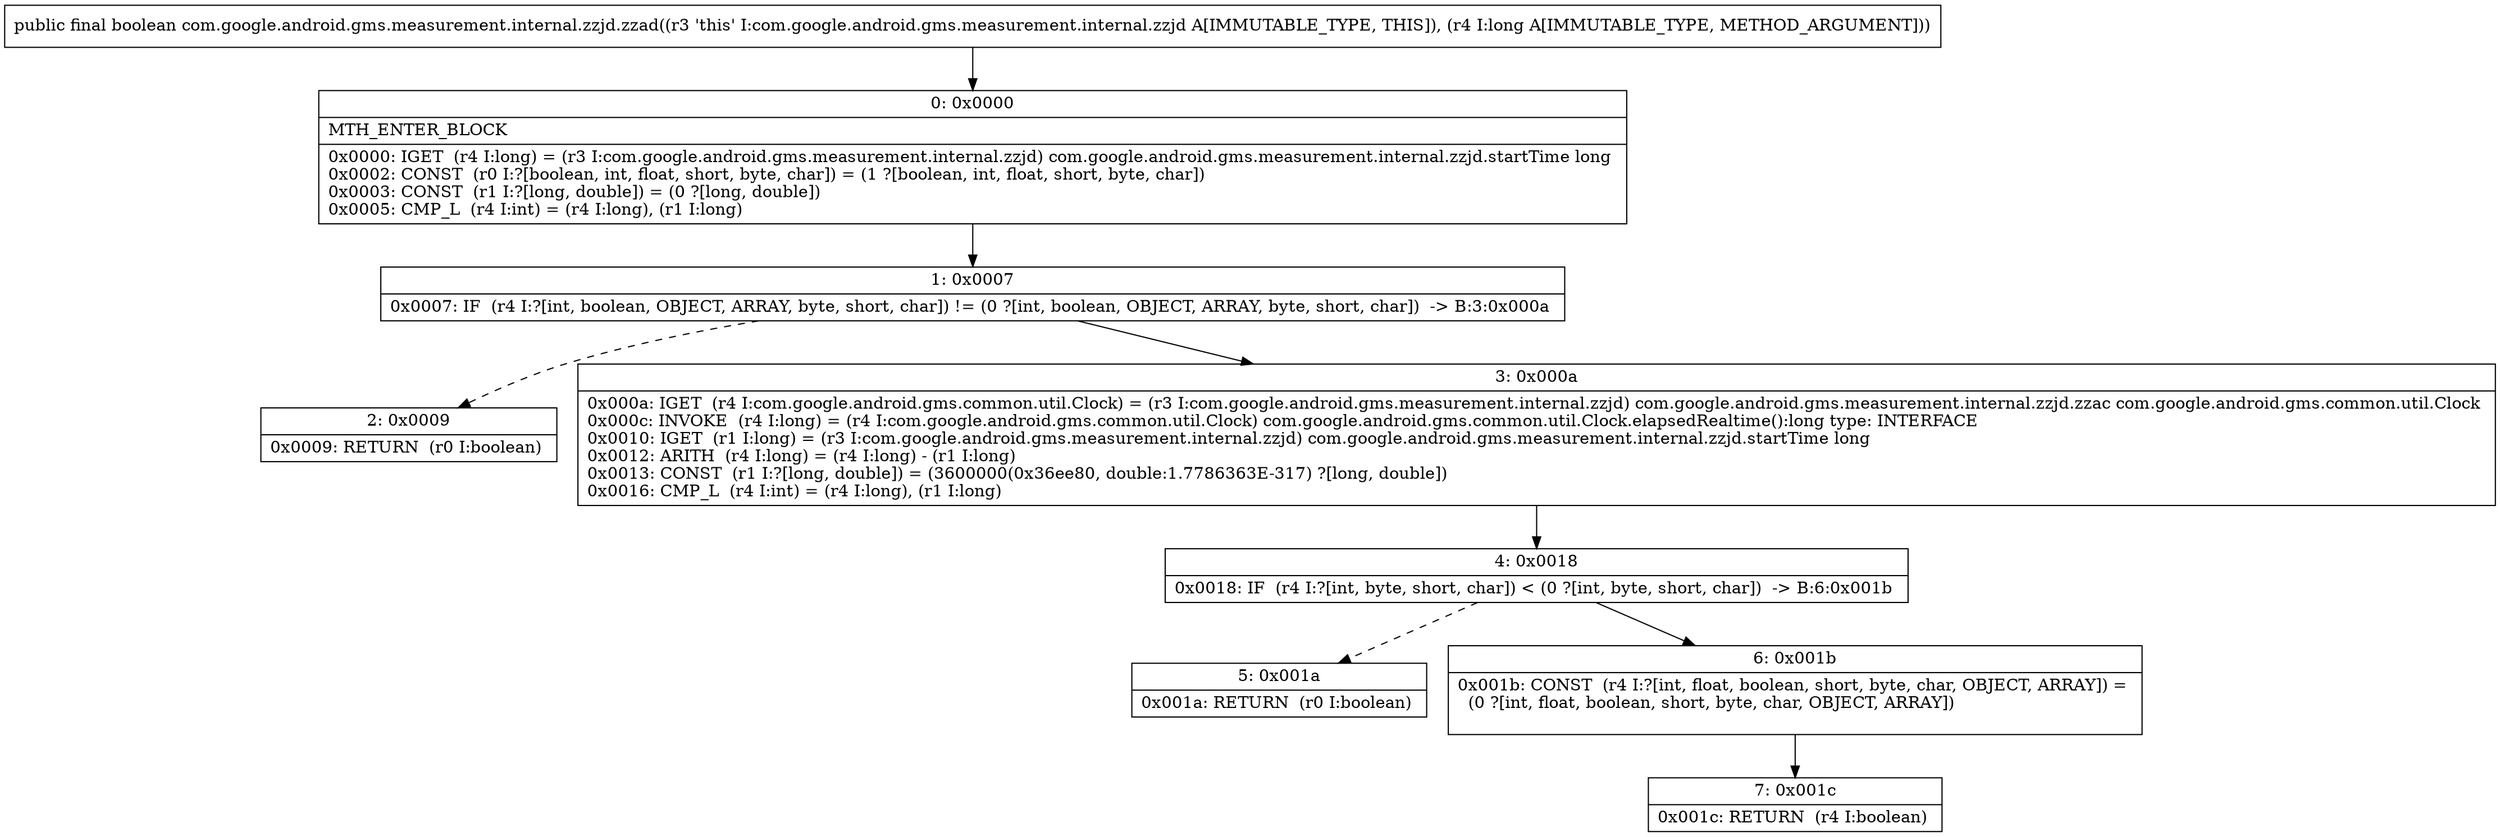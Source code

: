 digraph "CFG forcom.google.android.gms.measurement.internal.zzjd.zzad(J)Z" {
Node_0 [shape=record,label="{0\:\ 0x0000|MTH_ENTER_BLOCK\l|0x0000: IGET  (r4 I:long) = (r3 I:com.google.android.gms.measurement.internal.zzjd) com.google.android.gms.measurement.internal.zzjd.startTime long \l0x0002: CONST  (r0 I:?[boolean, int, float, short, byte, char]) = (1 ?[boolean, int, float, short, byte, char]) \l0x0003: CONST  (r1 I:?[long, double]) = (0 ?[long, double]) \l0x0005: CMP_L  (r4 I:int) = (r4 I:long), (r1 I:long) \l}"];
Node_1 [shape=record,label="{1\:\ 0x0007|0x0007: IF  (r4 I:?[int, boolean, OBJECT, ARRAY, byte, short, char]) != (0 ?[int, boolean, OBJECT, ARRAY, byte, short, char])  \-\> B:3:0x000a \l}"];
Node_2 [shape=record,label="{2\:\ 0x0009|0x0009: RETURN  (r0 I:boolean) \l}"];
Node_3 [shape=record,label="{3\:\ 0x000a|0x000a: IGET  (r4 I:com.google.android.gms.common.util.Clock) = (r3 I:com.google.android.gms.measurement.internal.zzjd) com.google.android.gms.measurement.internal.zzjd.zzac com.google.android.gms.common.util.Clock \l0x000c: INVOKE  (r4 I:long) = (r4 I:com.google.android.gms.common.util.Clock) com.google.android.gms.common.util.Clock.elapsedRealtime():long type: INTERFACE \l0x0010: IGET  (r1 I:long) = (r3 I:com.google.android.gms.measurement.internal.zzjd) com.google.android.gms.measurement.internal.zzjd.startTime long \l0x0012: ARITH  (r4 I:long) = (r4 I:long) \- (r1 I:long) \l0x0013: CONST  (r1 I:?[long, double]) = (3600000(0x36ee80, double:1.7786363E\-317) ?[long, double]) \l0x0016: CMP_L  (r4 I:int) = (r4 I:long), (r1 I:long) \l}"];
Node_4 [shape=record,label="{4\:\ 0x0018|0x0018: IF  (r4 I:?[int, byte, short, char]) \< (0 ?[int, byte, short, char])  \-\> B:6:0x001b \l}"];
Node_5 [shape=record,label="{5\:\ 0x001a|0x001a: RETURN  (r0 I:boolean) \l}"];
Node_6 [shape=record,label="{6\:\ 0x001b|0x001b: CONST  (r4 I:?[int, float, boolean, short, byte, char, OBJECT, ARRAY]) = \l  (0 ?[int, float, boolean, short, byte, char, OBJECT, ARRAY])\l \l}"];
Node_7 [shape=record,label="{7\:\ 0x001c|0x001c: RETURN  (r4 I:boolean) \l}"];
MethodNode[shape=record,label="{public final boolean com.google.android.gms.measurement.internal.zzjd.zzad((r3 'this' I:com.google.android.gms.measurement.internal.zzjd A[IMMUTABLE_TYPE, THIS]), (r4 I:long A[IMMUTABLE_TYPE, METHOD_ARGUMENT])) }"];
MethodNode -> Node_0;
Node_0 -> Node_1;
Node_1 -> Node_2[style=dashed];
Node_1 -> Node_3;
Node_3 -> Node_4;
Node_4 -> Node_5[style=dashed];
Node_4 -> Node_6;
Node_6 -> Node_7;
}

